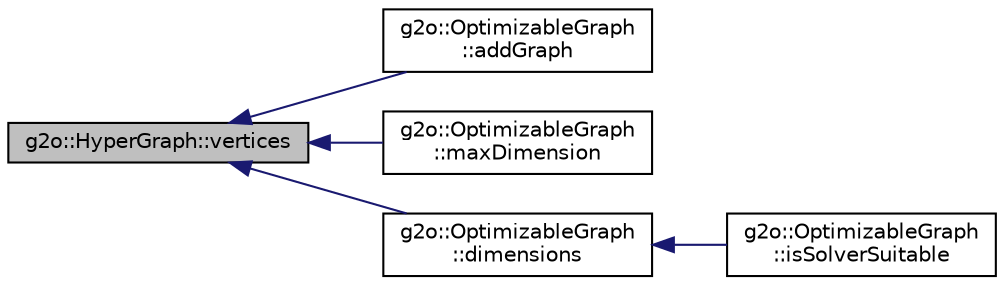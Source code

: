 digraph "g2o::HyperGraph::vertices"
{
  edge [fontname="Helvetica",fontsize="10",labelfontname="Helvetica",labelfontsize="10"];
  node [fontname="Helvetica",fontsize="10",shape=record];
  rankdir="LR";
  Node52 [label="g2o::HyperGraph::vertices",height=0.2,width=0.4,color="black", fillcolor="grey75", style="filled", fontcolor="black"];
  Node52 -> Node53 [dir="back",color="midnightblue",fontsize="10",style="solid",fontname="Helvetica"];
  Node53 [label="g2o::OptimizableGraph\l::addGraph",height=0.2,width=0.4,color="black", fillcolor="white", style="filled",URL="$structg2o_1_1_optimizable_graph.html#acea1342d9ab0bf717710c8f78b74ff25",tooltip="adds all edges and vertices of the graph g to this graph. "];
  Node52 -> Node54 [dir="back",color="midnightblue",fontsize="10",style="solid",fontname="Helvetica"];
  Node54 [label="g2o::OptimizableGraph\l::maxDimension",height=0.2,width=0.4,color="black", fillcolor="white", style="filled",URL="$structg2o_1_1_optimizable_graph.html#aec95bac1366d39b40703f2aca375f505",tooltip="return the maximum dimension of all vertices in the graph "];
  Node52 -> Node55 [dir="back",color="midnightblue",fontsize="10",style="solid",fontname="Helvetica"];
  Node55 [label="g2o::OptimizableGraph\l::dimensions",height=0.2,width=0.4,color="black", fillcolor="white", style="filled",URL="$structg2o_1_1_optimizable_graph.html#a396e552ed234fe625e3b6785efa9c86d"];
  Node55 -> Node56 [dir="back",color="midnightblue",fontsize="10",style="solid",fontname="Helvetica"];
  Node56 [label="g2o::OptimizableGraph\l::isSolverSuitable",height=0.2,width=0.4,color="black", fillcolor="white", style="filled",URL="$structg2o_1_1_optimizable_graph.html#a5b957f752c6afe7bc76baf00129f854e"];
}
